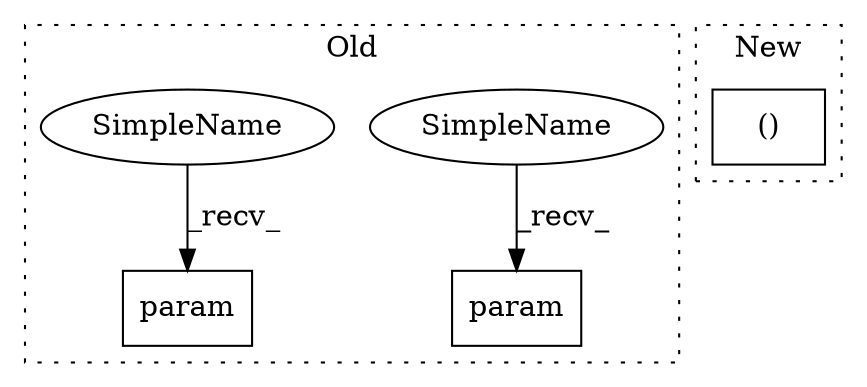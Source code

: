 digraph G {
subgraph cluster0 {
1 [label="param" a="32" s="2501,2561" l="6,1" shape="box"];
3 [label="param" a="32" s="2475,2492" l="6,1" shape="box"];
4 [label="SimpleName" a="42" s="2468" l="6" shape="ellipse"];
5 [label="SimpleName" a="42" s="2494" l="6" shape="ellipse"];
label = "Old";
style="dotted";
}
subgraph cluster1 {
2 [label="()" a="106" s="6522" l="51" shape="box"];
label = "New";
style="dotted";
}
4 -> 3 [label="_recv_"];
5 -> 1 [label="_recv_"];
}